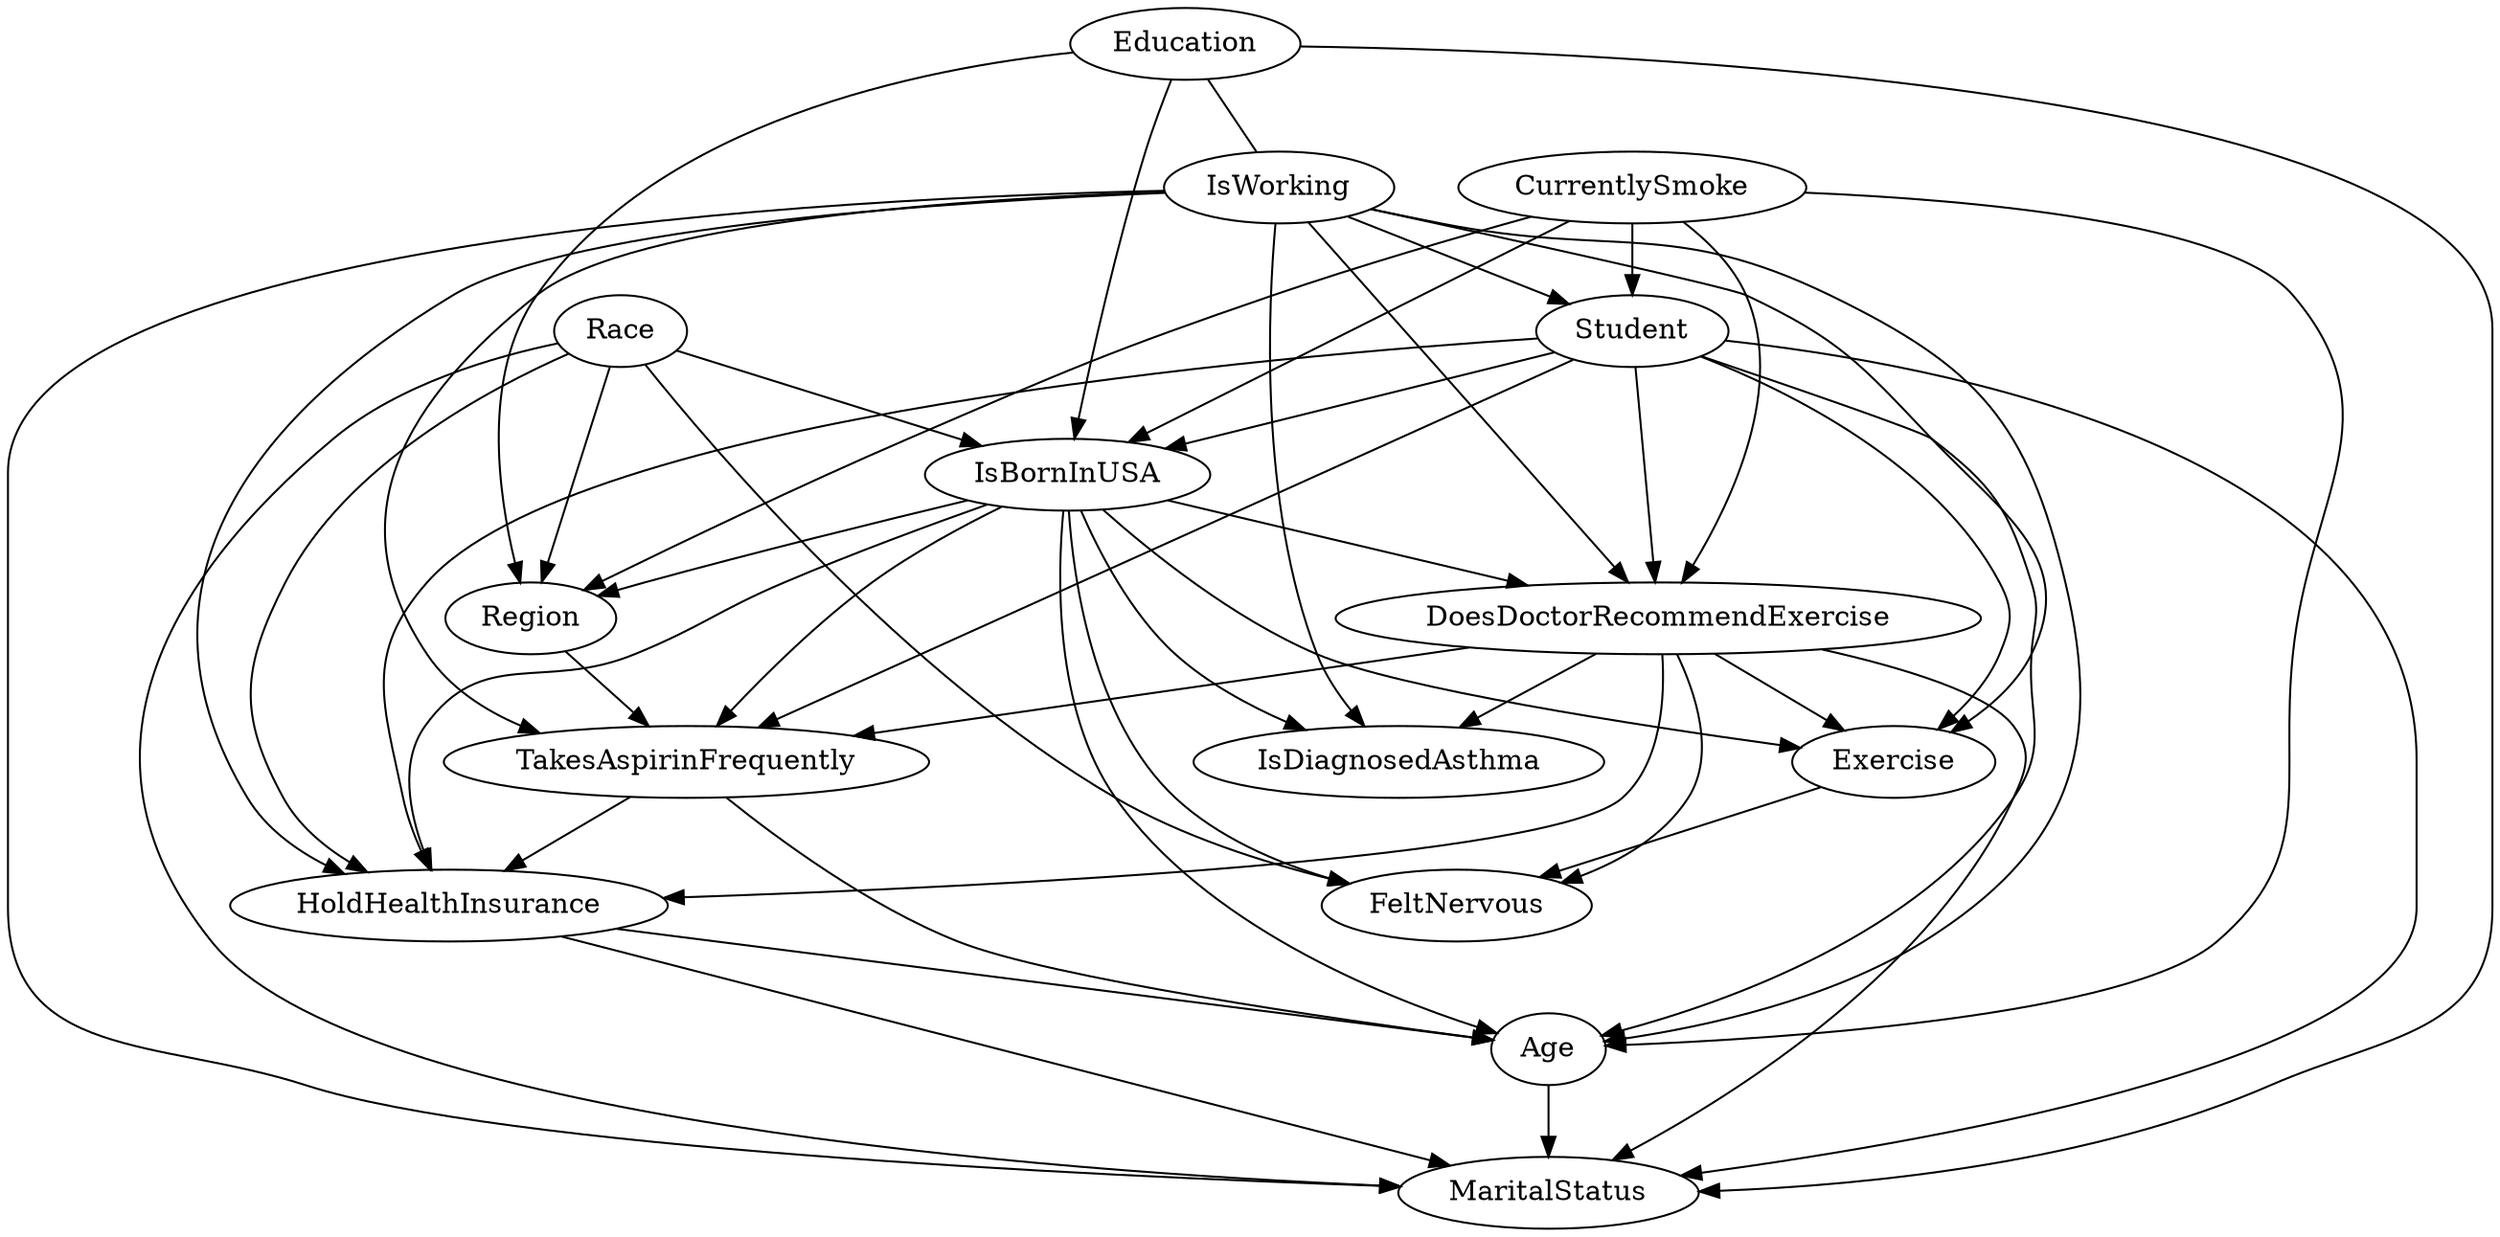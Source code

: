 digraph  {
dpi=200;
fontsize=18;
0 [label=X1];
0 [label="MaritalStatus"];
1 [label=X2];
1 [label="Region"];
2 [label=X3];
2 [label="Race"];
3 [label=X4];
3 [label="Education"];
4 [label=X5];
4 [label="Age"];
5 [label=X6];
5 [label="HoldHealthInsurance"];
6 [label=X7];
6 [label="FeltNervous"];
7 [label=X8];
7 [label="Student"];
8 [label=X9];
8 [label="IsDiagnosedAsthma"];
9 [label=X10];
9 [label="IsBornInUSA"];
10 [label=X11];
10 [label="IsWorking"];
11 [label=X12];
11 [label="DoesDoctorRecommendExercise"];
12 [label=X13];
12 [label="Exercise"];
13 [label=X14];
13 [label="CurrentlySmoke"];
14 [label=X15];
14 [label="TakesAspirinFrequently"];
2 -> 0  [arrowhead=normal, arrowtail=none, dir=both];
3 -> 0  [arrowhead=normal, arrowtail=none, dir=both];
4 -> 0  [arrowhead=normal, arrowtail=none, dir=both];
5 -> 0  [arrowhead=normal, arrowtail=none, dir=both];
7 -> 0  [arrowhead=normal, arrowtail=none, dir=both];
10 -> 0  [arrowhead=normal, arrowtail=none, dir=both];
11 -> 0  [arrowhead=normal, arrowtail=none, dir=both];
2 -> 1  [arrowhead=normal, arrowtail=none, dir=both];
3 -> 1  [arrowhead=normal, arrowtail=none, dir=both];
9 -> 1  [arrowhead=normal, arrowtail=none, dir=both];
13 -> 1  [arrowhead=normal, arrowtail=none, dir=both];
1 -> 14  [arrowhead=normal, arrowtail=none, dir=both];
2 -> 5  [arrowhead=normal, arrowtail=none, dir=both];
2 -> 6  [arrowhead=normal, arrowtail=none, dir=both];
2 -> 9  [arrowhead=normal, arrowtail=none, dir=both];
3 -> 9  [arrowhead=normal, arrowtail=none, dir=both];
3 -> 10  [arrowhead=none, arrowtail=none, dir=both];
5 -> 4  [arrowhead=normal, arrowtail=none, dir=both];
7 -> 4  [arrowhead=normal, arrowtail=none, dir=both];
9 -> 4  [arrowhead=normal, arrowtail=none, dir=both];
10 -> 4  [arrowhead=normal, arrowtail=none, dir=both];
13 -> 4  [arrowhead=normal, arrowtail=none, dir=both];
14 -> 4  [arrowhead=normal, arrowtail=none, dir=both];
7 -> 5  [arrowhead=normal, arrowtail=none, dir=both];
9 -> 5  [arrowhead=normal, arrowtail=none, dir=both];
10 -> 5  [arrowhead=normal, arrowtail=none, dir=both];
11 -> 5  [arrowhead=normal, arrowtail=none, dir=both];
14 -> 5  [arrowhead=normal, arrowtail=none, dir=both];
9 -> 6  [arrowhead=normal, arrowtail=none, dir=both];
11 -> 6  [arrowhead=normal, arrowtail=none, dir=both];
12 -> 6  [arrowhead=normal, arrowtail=none, dir=both];
7 -> 9  [arrowhead=normal, arrowtail=none, dir=both];
10 -> 7  [arrowhead=normal, arrowtail=none, dir=both];
7 -> 11  [arrowhead=normal, arrowtail=none, dir=both];
7 -> 12  [arrowhead=normal, arrowtail=none, dir=both];
13 -> 7  [arrowhead=normal, arrowtail=none, dir=both];
7 -> 14  [arrowhead=normal, arrowtail=none, dir=both];
9 -> 8  [arrowhead=normal, arrowtail=none, dir=both];
10 -> 8  [arrowhead=normal, arrowtail=none, dir=both];
11 -> 8  [arrowhead=normal, arrowtail=none, dir=both];
9 -> 11  [arrowhead=normal, arrowtail=none, dir=both];
9 -> 12  [arrowhead=normal, arrowtail=none, dir=both];
13 -> 9  [arrowhead=normal, arrowtail=none, dir=both];
9 -> 14  [arrowhead=normal, arrowtail=none, dir=both];
10 -> 11  [arrowhead=normal, arrowtail=none, dir=both];
10 -> 12  [arrowhead=normal, arrowtail=none, dir=both];
10 -> 14  [arrowhead=normal, arrowtail=none, dir=both];
11 -> 12  [arrowhead=normal, arrowtail=none, dir=both];
13 -> 11  [arrowhead=normal, arrowtail=none, dir=both];
11 -> 14  [arrowhead=normal, arrowtail=none, dir=both];
}
